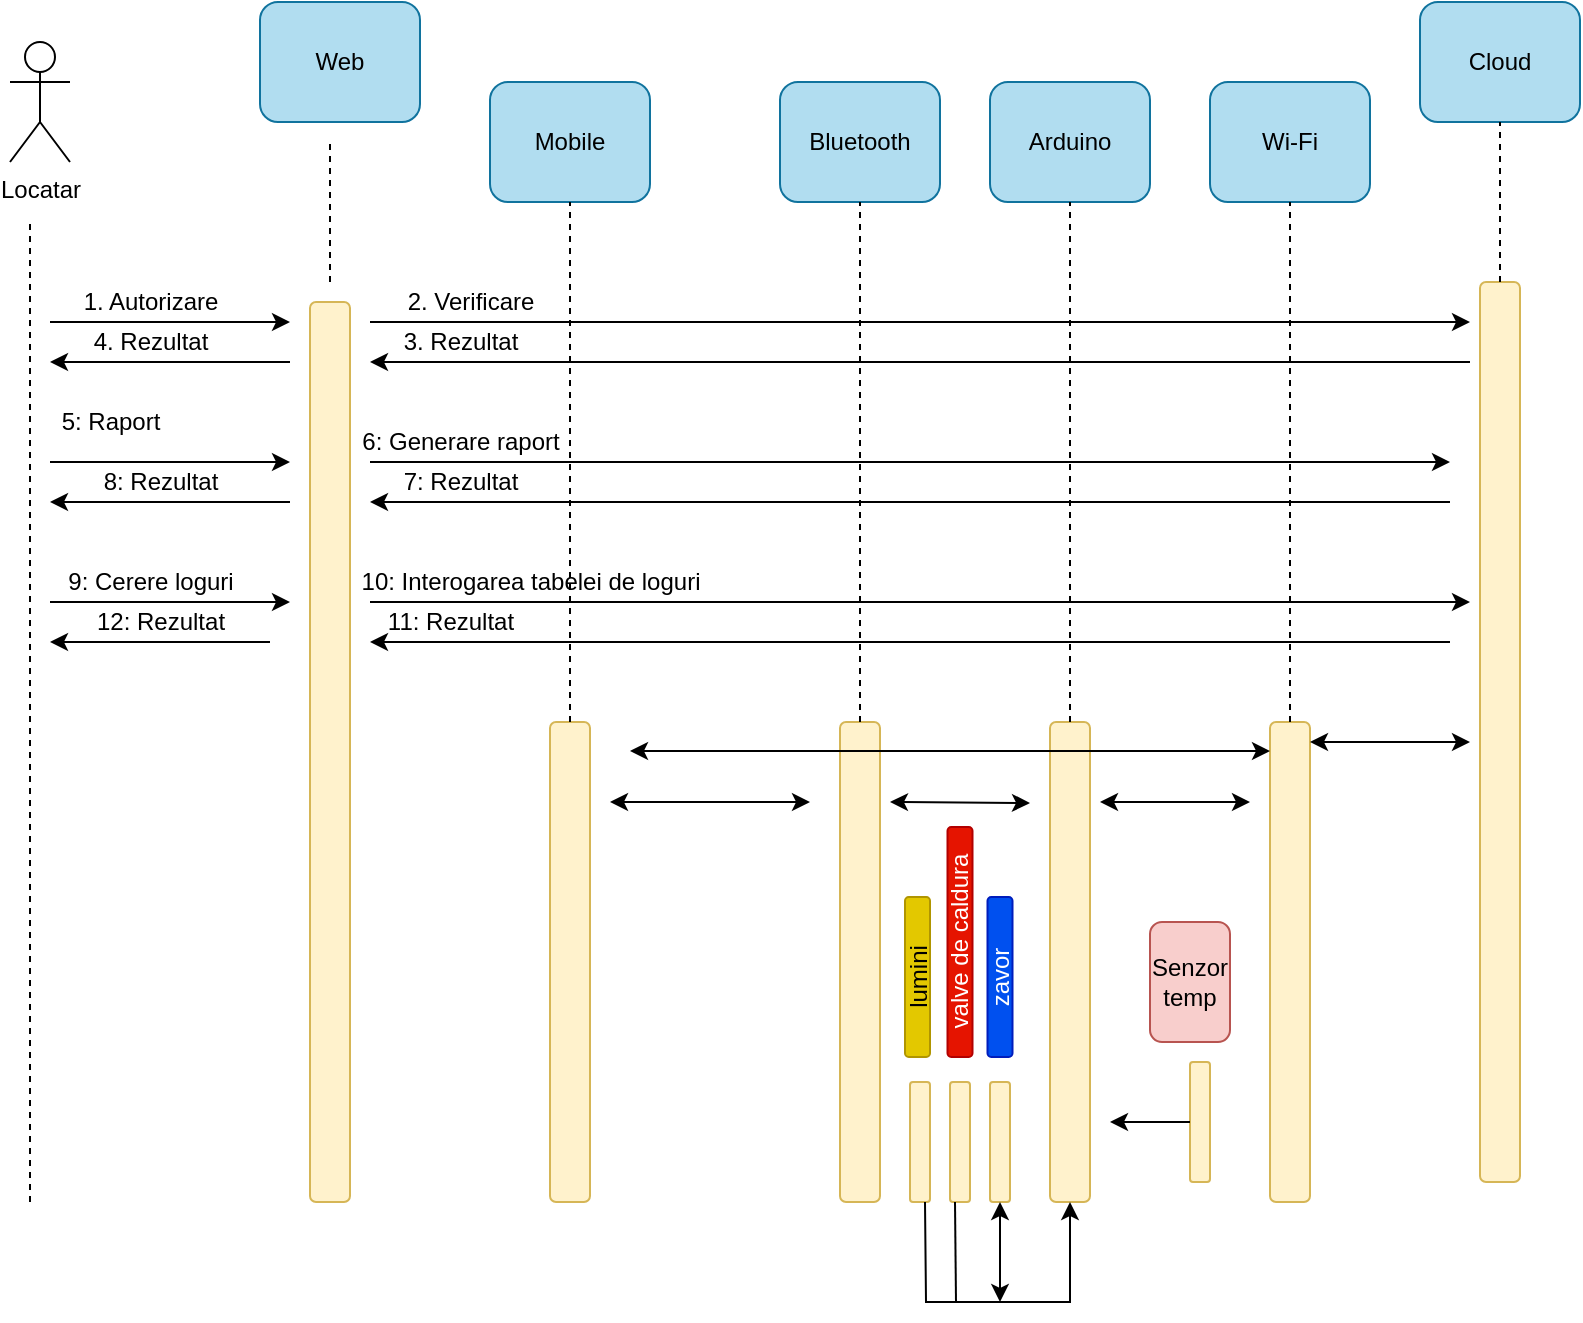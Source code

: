 <mxfile version="17.4.0" type="github">
  <diagram id="srN4nmBYnJMib8t1ujK9" name="Page-1">
    <mxGraphModel dx="1422" dy="794" grid="1" gridSize="10" guides="1" tooltips="1" connect="1" arrows="1" fold="1" page="1" pageScale="1" pageWidth="850" pageHeight="1100" math="0" shadow="0">
      <root>
        <mxCell id="0" />
        <mxCell id="1" parent="0" />
        <mxCell id="OPYaN5MUstWQW3dpNTHb-1" value="Web" style="rounded=1;whiteSpace=wrap;html=1;fillColor=#b1ddf0;strokeColor=#10739e;" vertex="1" parent="1">
          <mxGeometry x="165" y="40" width="80" height="60" as="geometry" />
        </mxCell>
        <mxCell id="OPYaN5MUstWQW3dpNTHb-2" value="Mobile" style="rounded=1;whiteSpace=wrap;html=1;fillColor=#b1ddf0;strokeColor=#10739e;" vertex="1" parent="1">
          <mxGeometry x="280" y="80" width="80" height="60" as="geometry" />
        </mxCell>
        <mxCell id="OPYaN5MUstWQW3dpNTHb-3" value="Bluetooth" style="rounded=1;whiteSpace=wrap;html=1;fillColor=#b1ddf0;strokeColor=#10739e;" vertex="1" parent="1">
          <mxGeometry x="425" y="80" width="80" height="60" as="geometry" />
        </mxCell>
        <mxCell id="OPYaN5MUstWQW3dpNTHb-4" value="Arduino" style="rounded=1;whiteSpace=wrap;html=1;fillColor=#b1ddf0;strokeColor=#10739e;" vertex="1" parent="1">
          <mxGeometry x="530" y="80" width="80" height="60" as="geometry" />
        </mxCell>
        <mxCell id="OPYaN5MUstWQW3dpNTHb-5" value="Wi-Fi" style="rounded=1;whiteSpace=wrap;html=1;fillColor=#b1ddf0;strokeColor=#10739e;" vertex="1" parent="1">
          <mxGeometry x="640" y="80" width="80" height="60" as="geometry" />
        </mxCell>
        <mxCell id="OPYaN5MUstWQW3dpNTHb-6" value="Cloud" style="rounded=1;whiteSpace=wrap;html=1;fillColor=#b1ddf0;strokeColor=#10739e;" vertex="1" parent="1">
          <mxGeometry x="745" y="40" width="80" height="60" as="geometry" />
        </mxCell>
        <mxCell id="OPYaN5MUstWQW3dpNTHb-7" value="" style="group" vertex="1" connectable="0" parent="1">
          <mxGeometry x="40" y="60" width="100" height="60" as="geometry" />
        </mxCell>
        <mxCell id="OPYaN5MUstWQW3dpNTHb-8" value="Locatar" style="shape=umlActor;verticalLabelPosition=bottom;verticalAlign=top;html=1;outlineConnect=0;" vertex="1" parent="OPYaN5MUstWQW3dpNTHb-7">
          <mxGeometry width="30" height="60" as="geometry" />
        </mxCell>
        <mxCell id="OPYaN5MUstWQW3dpNTHb-10" value="" style="rounded=1;whiteSpace=wrap;html=1;fillColor=#fff2cc;strokeColor=#d6b656;" vertex="1" parent="1">
          <mxGeometry x="190" y="190" width="20" height="450" as="geometry" />
        </mxCell>
        <mxCell id="OPYaN5MUstWQW3dpNTHb-11" value="" style="rounded=1;whiteSpace=wrap;html=1;fillColor=#fff2cc;strokeColor=#d6b656;" vertex="1" parent="1">
          <mxGeometry x="775" y="180" width="20" height="450" as="geometry" />
        </mxCell>
        <mxCell id="OPYaN5MUstWQW3dpNTHb-12" value="" style="endArrow=none;dashed=1;html=1;rounded=0;" edge="1" parent="1">
          <mxGeometry width="50" height="50" relative="1" as="geometry">
            <mxPoint x="200" y="180" as="sourcePoint" />
            <mxPoint x="200" y="110" as="targetPoint" />
          </mxGeometry>
        </mxCell>
        <mxCell id="OPYaN5MUstWQW3dpNTHb-16" value="" style="rounded=1;whiteSpace=wrap;html=1;fillColor=#fff2cc;strokeColor=#d6b656;" vertex="1" parent="1">
          <mxGeometry x="310" y="400" width="20" height="240" as="geometry" />
        </mxCell>
        <mxCell id="OPYaN5MUstWQW3dpNTHb-18" value="" style="endArrow=none;dashed=1;html=1;rounded=0;entryX=0.5;entryY=1;entryDx=0;entryDy=0;exitX=0.5;exitY=0;exitDx=0;exitDy=0;" edge="1" parent="1" source="OPYaN5MUstWQW3dpNTHb-16" target="OPYaN5MUstWQW3dpNTHb-2">
          <mxGeometry width="50" height="50" relative="1" as="geometry">
            <mxPoint x="490" y="310" as="sourcePoint" />
            <mxPoint x="540" y="260" as="targetPoint" />
          </mxGeometry>
        </mxCell>
        <mxCell id="OPYaN5MUstWQW3dpNTHb-19" value="" style="endArrow=none;dashed=1;html=1;rounded=0;entryX=0.5;entryY=1;entryDx=0;entryDy=0;exitX=0.5;exitY=0;exitDx=0;exitDy=0;" edge="1" parent="1" source="OPYaN5MUstWQW3dpNTHb-11" target="OPYaN5MUstWQW3dpNTHb-6">
          <mxGeometry width="50" height="50" relative="1" as="geometry">
            <mxPoint x="490" y="310" as="sourcePoint" />
            <mxPoint x="540" y="260" as="targetPoint" />
          </mxGeometry>
        </mxCell>
        <mxCell id="OPYaN5MUstWQW3dpNTHb-20" value="" style="rounded=1;whiteSpace=wrap;html=1;fillColor=#fff2cc;strokeColor=#d6b656;" vertex="1" parent="1">
          <mxGeometry x="455" y="400" width="20" height="240" as="geometry" />
        </mxCell>
        <mxCell id="OPYaN5MUstWQW3dpNTHb-21" value="" style="rounded=1;whiteSpace=wrap;html=1;fillColor=#fff2cc;strokeColor=#d6b656;" vertex="1" parent="1">
          <mxGeometry x="560" y="400" width="20" height="240" as="geometry" />
        </mxCell>
        <mxCell id="OPYaN5MUstWQW3dpNTHb-22" value="" style="rounded=1;whiteSpace=wrap;html=1;fillColor=#fff2cc;strokeColor=#d6b656;" vertex="1" parent="1">
          <mxGeometry x="670" y="400" width="20" height="240" as="geometry" />
        </mxCell>
        <mxCell id="OPYaN5MUstWQW3dpNTHb-23" value="" style="rounded=1;whiteSpace=wrap;html=1;fillColor=#fff2cc;strokeColor=#d6b656;" vertex="1" parent="1">
          <mxGeometry x="630" y="570" width="10" height="60" as="geometry" />
        </mxCell>
        <mxCell id="OPYaN5MUstWQW3dpNTHb-24" value="Senzor temp" style="rounded=1;whiteSpace=wrap;html=1;fillColor=#f8cecc;strokeColor=#b85450;" vertex="1" parent="1">
          <mxGeometry x="610" y="500" width="40" height="60" as="geometry" />
        </mxCell>
        <mxCell id="OPYaN5MUstWQW3dpNTHb-25" value="" style="endArrow=classic;html=1;rounded=0;exitX=0;exitY=0.5;exitDx=0;exitDy=0;" edge="1" parent="1" source="OPYaN5MUstWQW3dpNTHb-23">
          <mxGeometry width="50" height="50" relative="1" as="geometry">
            <mxPoint x="490" y="510" as="sourcePoint" />
            <mxPoint x="590" y="600" as="targetPoint" />
          </mxGeometry>
        </mxCell>
        <mxCell id="OPYaN5MUstWQW3dpNTHb-26" value="" style="endArrow=none;dashed=1;html=1;rounded=0;entryX=0.5;entryY=1;entryDx=0;entryDy=0;" edge="1" parent="1" source="OPYaN5MUstWQW3dpNTHb-22" target="OPYaN5MUstWQW3dpNTHb-5">
          <mxGeometry width="50" height="50" relative="1" as="geometry">
            <mxPoint x="490" y="510" as="sourcePoint" />
            <mxPoint x="540" y="460" as="targetPoint" />
          </mxGeometry>
        </mxCell>
        <mxCell id="OPYaN5MUstWQW3dpNTHb-27" value="" style="endArrow=none;dashed=1;html=1;rounded=0;entryX=0.5;entryY=1;entryDx=0;entryDy=0;" edge="1" parent="1" source="OPYaN5MUstWQW3dpNTHb-21" target="OPYaN5MUstWQW3dpNTHb-4">
          <mxGeometry width="50" height="50" relative="1" as="geometry">
            <mxPoint x="490" y="510" as="sourcePoint" />
            <mxPoint x="540" y="460" as="targetPoint" />
          </mxGeometry>
        </mxCell>
        <mxCell id="OPYaN5MUstWQW3dpNTHb-28" value="" style="endArrow=none;dashed=1;html=1;rounded=0;entryX=0.5;entryY=1;entryDx=0;entryDy=0;exitX=0.5;exitY=0;exitDx=0;exitDy=0;" edge="1" parent="1" source="OPYaN5MUstWQW3dpNTHb-20" target="OPYaN5MUstWQW3dpNTHb-3">
          <mxGeometry width="50" height="50" relative="1" as="geometry">
            <mxPoint x="480" y="360" as="sourcePoint" />
            <mxPoint x="540" y="460" as="targetPoint" />
          </mxGeometry>
        </mxCell>
        <mxCell id="OPYaN5MUstWQW3dpNTHb-29" value="" style="endArrow=classic;startArrow=classic;html=1;rounded=0;" edge="1" parent="1">
          <mxGeometry width="50" height="50" relative="1" as="geometry">
            <mxPoint x="670" y="414.5" as="sourcePoint" />
            <mxPoint x="350" y="414.5" as="targetPoint" />
          </mxGeometry>
        </mxCell>
        <mxCell id="OPYaN5MUstWQW3dpNTHb-30" value="" style="endArrow=classic;startArrow=classic;html=1;rounded=0;" edge="1" parent="1">
          <mxGeometry width="50" height="50" relative="1" as="geometry">
            <mxPoint x="340" y="440" as="sourcePoint" />
            <mxPoint x="440" y="440" as="targetPoint" />
          </mxGeometry>
        </mxCell>
        <mxCell id="OPYaN5MUstWQW3dpNTHb-31" value="" style="endArrow=classic;startArrow=classic;html=1;rounded=0;" edge="1" parent="1">
          <mxGeometry width="50" height="50" relative="1" as="geometry">
            <mxPoint x="480" y="440" as="sourcePoint" />
            <mxPoint x="550" y="440.5" as="targetPoint" />
          </mxGeometry>
        </mxCell>
        <mxCell id="OPYaN5MUstWQW3dpNTHb-32" value="" style="endArrow=classic;startArrow=classic;html=1;rounded=0;" edge="1" parent="1">
          <mxGeometry width="50" height="50" relative="1" as="geometry">
            <mxPoint x="585" y="440" as="sourcePoint" />
            <mxPoint x="660" y="440" as="targetPoint" />
          </mxGeometry>
        </mxCell>
        <mxCell id="OPYaN5MUstWQW3dpNTHb-33" value="" style="rounded=1;whiteSpace=wrap;html=1;fillColor=#fff2cc;strokeColor=#d6b656;" vertex="1" parent="1">
          <mxGeometry x="490" y="580" width="10" height="60" as="geometry" />
        </mxCell>
        <mxCell id="OPYaN5MUstWQW3dpNTHb-34" value="" style="rounded=1;whiteSpace=wrap;html=1;fillColor=#fff2cc;strokeColor=#d6b656;" vertex="1" parent="1">
          <mxGeometry x="510" y="580" width="10" height="60" as="geometry" />
        </mxCell>
        <mxCell id="OPYaN5MUstWQW3dpNTHb-35" value="" style="rounded=1;whiteSpace=wrap;html=1;fillColor=#fff2cc;strokeColor=#d6b656;" vertex="1" parent="1">
          <mxGeometry x="530" y="580" width="10" height="60" as="geometry" />
        </mxCell>
        <mxCell id="OPYaN5MUstWQW3dpNTHb-36" value="" style="endArrow=classic;html=1;rounded=0;exitX=0.75;exitY=1;exitDx=0;exitDy=0;" edge="1" parent="1" source="OPYaN5MUstWQW3dpNTHb-33">
          <mxGeometry width="50" height="50" relative="1" as="geometry">
            <mxPoint x="500" y="650" as="sourcePoint" />
            <mxPoint x="570" y="640" as="targetPoint" />
            <Array as="points">
              <mxPoint x="498" y="690" />
              <mxPoint x="570" y="690" />
            </Array>
          </mxGeometry>
        </mxCell>
        <mxCell id="OPYaN5MUstWQW3dpNTHb-37" value="" style="endArrow=none;html=1;rounded=0;entryX=0.25;entryY=1;entryDx=0;entryDy=0;" edge="1" parent="1" target="OPYaN5MUstWQW3dpNTHb-34">
          <mxGeometry width="50" height="50" relative="1" as="geometry">
            <mxPoint x="513" y="690" as="sourcePoint" />
            <mxPoint x="540" y="360" as="targetPoint" />
            <Array as="points" />
          </mxGeometry>
        </mxCell>
        <mxCell id="OPYaN5MUstWQW3dpNTHb-38" value="lumini" style="rounded=1;whiteSpace=wrap;html=1;rotation=-90;fillColor=#e3c800;fontColor=#000000;strokeColor=#B09500;" vertex="1" parent="1">
          <mxGeometry x="453.75" y="521.25" width="80" height="12.5" as="geometry" />
        </mxCell>
        <mxCell id="OPYaN5MUstWQW3dpNTHb-39" value="valve de caldura" style="rounded=1;whiteSpace=wrap;html=1;rotation=-90;fillColor=#e51400;fontColor=#ffffff;strokeColor=#B20000;" vertex="1" parent="1">
          <mxGeometry x="457.5" y="503.75" width="115" height="12.5" as="geometry" />
        </mxCell>
        <mxCell id="OPYaN5MUstWQW3dpNTHb-40" value="zavor" style="rounded=1;whiteSpace=wrap;html=1;rotation=-90;fillColor=#0050ef;fontColor=#ffffff;strokeColor=#001DBC;" vertex="1" parent="1">
          <mxGeometry x="495" y="521.25" width="80" height="12.5" as="geometry" />
        </mxCell>
        <mxCell id="OPYaN5MUstWQW3dpNTHb-41" value="" style="endArrow=classic;startArrow=classic;html=1;rounded=0;" edge="1" parent="1">
          <mxGeometry width="50" height="50" relative="1" as="geometry">
            <mxPoint x="770" y="410" as="sourcePoint" />
            <mxPoint x="690" y="410" as="targetPoint" />
            <Array as="points" />
          </mxGeometry>
        </mxCell>
        <mxCell id="OPYaN5MUstWQW3dpNTHb-42" value="" style="endArrow=classic;startArrow=classic;html=1;rounded=0;entryX=0.5;entryY=1;entryDx=0;entryDy=0;" edge="1" parent="1" target="OPYaN5MUstWQW3dpNTHb-35">
          <mxGeometry width="50" height="50" relative="1" as="geometry">
            <mxPoint x="535" y="690" as="sourcePoint" />
            <mxPoint x="540" y="350" as="targetPoint" />
          </mxGeometry>
        </mxCell>
        <mxCell id="OPYaN5MUstWQW3dpNTHb-43" value="" style="endArrow=none;dashed=1;html=1;rounded=0;" edge="1" parent="1">
          <mxGeometry width="50" height="50" relative="1" as="geometry">
            <mxPoint x="50" y="640" as="sourcePoint" />
            <mxPoint x="50" y="150" as="targetPoint" />
          </mxGeometry>
        </mxCell>
        <mxCell id="OPYaN5MUstWQW3dpNTHb-44" value="" style="endArrow=classic;html=1;rounded=0;" edge="1" parent="1">
          <mxGeometry width="50" height="50" relative="1" as="geometry">
            <mxPoint x="60" y="200" as="sourcePoint" />
            <mxPoint x="180" y="200" as="targetPoint" />
          </mxGeometry>
        </mxCell>
        <mxCell id="OPYaN5MUstWQW3dpNTHb-45" value="1. Autorizare" style="text;html=1;align=center;verticalAlign=middle;resizable=0;points=[];autosize=1;strokeColor=none;fillColor=none;" vertex="1" parent="1">
          <mxGeometry x="70" y="180" width="80" height="20" as="geometry" />
        </mxCell>
        <mxCell id="OPYaN5MUstWQW3dpNTHb-46" value="" style="endArrow=classic;html=1;rounded=0;" edge="1" parent="1">
          <mxGeometry width="50" height="50" relative="1" as="geometry">
            <mxPoint x="220" y="200" as="sourcePoint" />
            <mxPoint x="770" y="200" as="targetPoint" />
          </mxGeometry>
        </mxCell>
        <mxCell id="OPYaN5MUstWQW3dpNTHb-47" value="2. Verificare" style="text;html=1;align=center;verticalAlign=middle;resizable=0;points=[];autosize=1;strokeColor=none;fillColor=none;" vertex="1" parent="1">
          <mxGeometry x="230" y="180" width="80" height="20" as="geometry" />
        </mxCell>
        <mxCell id="OPYaN5MUstWQW3dpNTHb-48" value="" style="endArrow=classic;html=1;rounded=0;" edge="1" parent="1">
          <mxGeometry width="50" height="50" relative="1" as="geometry">
            <mxPoint x="770" y="220" as="sourcePoint" />
            <mxPoint x="220" y="220" as="targetPoint" />
          </mxGeometry>
        </mxCell>
        <mxCell id="OPYaN5MUstWQW3dpNTHb-49" value="3. Rezultat" style="text;html=1;align=center;verticalAlign=middle;resizable=0;points=[];autosize=1;strokeColor=none;fillColor=none;" vertex="1" parent="1">
          <mxGeometry x="230" y="200" width="70" height="20" as="geometry" />
        </mxCell>
        <mxCell id="OPYaN5MUstWQW3dpNTHb-51" value="" style="endArrow=classic;html=1;rounded=0;" edge="1" parent="1">
          <mxGeometry width="50" height="50" relative="1" as="geometry">
            <mxPoint x="180" y="220" as="sourcePoint" />
            <mxPoint x="60" y="220" as="targetPoint" />
          </mxGeometry>
        </mxCell>
        <mxCell id="OPYaN5MUstWQW3dpNTHb-52" value="4. Rezultat" style="text;html=1;align=center;verticalAlign=middle;resizable=0;points=[];autosize=1;strokeColor=none;fillColor=none;" vertex="1" parent="1">
          <mxGeometry x="75" y="200" width="70" height="20" as="geometry" />
        </mxCell>
        <mxCell id="OPYaN5MUstWQW3dpNTHb-53" value="" style="endArrow=classic;html=1;rounded=0;" edge="1" parent="1">
          <mxGeometry width="50" height="50" relative="1" as="geometry">
            <mxPoint x="60" y="270" as="sourcePoint" />
            <mxPoint x="180" y="270" as="targetPoint" />
          </mxGeometry>
        </mxCell>
        <mxCell id="OPYaN5MUstWQW3dpNTHb-54" value="5: Raport" style="text;html=1;align=center;verticalAlign=middle;resizable=0;points=[];autosize=1;strokeColor=none;fillColor=none;" vertex="1" parent="1">
          <mxGeometry x="60" y="240" width="60" height="20" as="geometry" />
        </mxCell>
        <mxCell id="OPYaN5MUstWQW3dpNTHb-55" value="" style="endArrow=classic;html=1;rounded=0;" edge="1" parent="1">
          <mxGeometry width="50" height="50" relative="1" as="geometry">
            <mxPoint x="220" y="270" as="sourcePoint" />
            <mxPoint x="760" y="270" as="targetPoint" />
          </mxGeometry>
        </mxCell>
        <mxCell id="OPYaN5MUstWQW3dpNTHb-56" value="6: Generare raport" style="text;html=1;align=center;verticalAlign=middle;resizable=0;points=[];autosize=1;strokeColor=none;fillColor=none;" vertex="1" parent="1">
          <mxGeometry x="210" y="250" width="110" height="20" as="geometry" />
        </mxCell>
        <mxCell id="OPYaN5MUstWQW3dpNTHb-57" value="" style="endArrow=classic;html=1;rounded=0;" edge="1" parent="1">
          <mxGeometry width="50" height="50" relative="1" as="geometry">
            <mxPoint x="760" y="290" as="sourcePoint" />
            <mxPoint x="220" y="290" as="targetPoint" />
          </mxGeometry>
        </mxCell>
        <mxCell id="OPYaN5MUstWQW3dpNTHb-58" value="7: Rezultat" style="text;html=1;align=center;verticalAlign=middle;resizable=0;points=[];autosize=1;strokeColor=none;fillColor=none;" vertex="1" parent="1">
          <mxGeometry x="230" y="270" width="70" height="20" as="geometry" />
        </mxCell>
        <mxCell id="OPYaN5MUstWQW3dpNTHb-60" value="" style="endArrow=classic;html=1;rounded=0;" edge="1" parent="1">
          <mxGeometry width="50" height="50" relative="1" as="geometry">
            <mxPoint x="180" y="290" as="sourcePoint" />
            <mxPoint x="60" y="290" as="targetPoint" />
          </mxGeometry>
        </mxCell>
        <mxCell id="OPYaN5MUstWQW3dpNTHb-61" value="8: Rezultat" style="text;html=1;align=center;verticalAlign=middle;resizable=0;points=[];autosize=1;strokeColor=none;fillColor=none;" vertex="1" parent="1">
          <mxGeometry x="80" y="270" width="70" height="20" as="geometry" />
        </mxCell>
        <mxCell id="OPYaN5MUstWQW3dpNTHb-62" value="" style="endArrow=classic;html=1;rounded=0;" edge="1" parent="1">
          <mxGeometry width="50" height="50" relative="1" as="geometry">
            <mxPoint x="60" y="340" as="sourcePoint" />
            <mxPoint x="180" y="340" as="targetPoint" />
          </mxGeometry>
        </mxCell>
        <mxCell id="OPYaN5MUstWQW3dpNTHb-63" value="9: Cerere loguri" style="text;html=1;align=center;verticalAlign=middle;resizable=0;points=[];autosize=1;strokeColor=none;fillColor=none;" vertex="1" parent="1">
          <mxGeometry x="60" y="320" width="100" height="20" as="geometry" />
        </mxCell>
        <mxCell id="OPYaN5MUstWQW3dpNTHb-64" value="" style="endArrow=classic;html=1;rounded=0;" edge="1" parent="1">
          <mxGeometry width="50" height="50" relative="1" as="geometry">
            <mxPoint x="220" y="340" as="sourcePoint" />
            <mxPoint x="770" y="340" as="targetPoint" />
          </mxGeometry>
        </mxCell>
        <mxCell id="OPYaN5MUstWQW3dpNTHb-65" value="10: Interogarea tabelei de loguri" style="text;html=1;align=center;verticalAlign=middle;resizable=0;points=[];autosize=1;strokeColor=none;fillColor=none;" vertex="1" parent="1">
          <mxGeometry x="210" y="320" width="180" height="20" as="geometry" />
        </mxCell>
        <mxCell id="OPYaN5MUstWQW3dpNTHb-66" value="" style="endArrow=classic;html=1;rounded=0;" edge="1" parent="1">
          <mxGeometry width="50" height="50" relative="1" as="geometry">
            <mxPoint x="760" y="360" as="sourcePoint" />
            <mxPoint x="220" y="360" as="targetPoint" />
          </mxGeometry>
        </mxCell>
        <mxCell id="OPYaN5MUstWQW3dpNTHb-67" value="11: Rezultat" style="text;html=1;align=center;verticalAlign=middle;resizable=0;points=[];autosize=1;strokeColor=none;fillColor=none;" vertex="1" parent="1">
          <mxGeometry x="220" y="340" width="80" height="20" as="geometry" />
        </mxCell>
        <mxCell id="OPYaN5MUstWQW3dpNTHb-68" value="" style="endArrow=classic;html=1;rounded=0;" edge="1" parent="1">
          <mxGeometry width="50" height="50" relative="1" as="geometry">
            <mxPoint x="170" y="360" as="sourcePoint" />
            <mxPoint x="60" y="360" as="targetPoint" />
          </mxGeometry>
        </mxCell>
        <mxCell id="OPYaN5MUstWQW3dpNTHb-69" value="12: Rezultat" style="text;html=1;align=center;verticalAlign=middle;resizable=0;points=[];autosize=1;strokeColor=none;fillColor=none;" vertex="1" parent="1">
          <mxGeometry x="75" y="340" width="80" height="20" as="geometry" />
        </mxCell>
      </root>
    </mxGraphModel>
  </diagram>
</mxfile>
